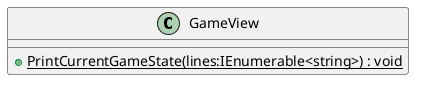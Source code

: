 @startuml
class GameView {
    + {static} PrintCurrentGameState(lines:IEnumerable<string>) : void
}
@enduml
